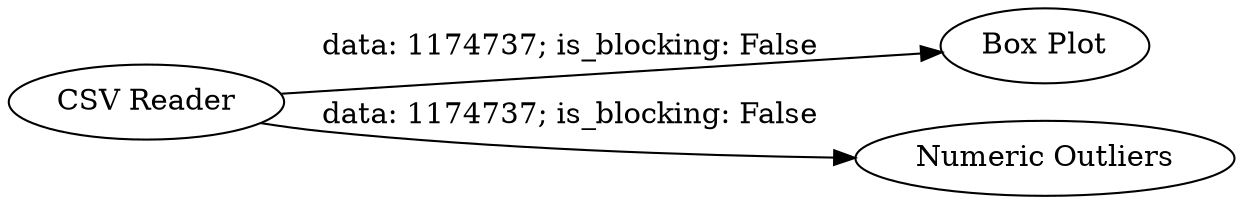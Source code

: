 digraph {
	"-6844702162828931232_2" [label="Box Plot"]
	"-6844702162828931232_3" [label="Numeric Outliers"]
	"-6844702162828931232_1" [label="CSV Reader"]
	"-6844702162828931232_1" -> "-6844702162828931232_2" [label="data: 1174737; is_blocking: False"]
	"-6844702162828931232_1" -> "-6844702162828931232_3" [label="data: 1174737; is_blocking: False"]
	rankdir=LR
}
